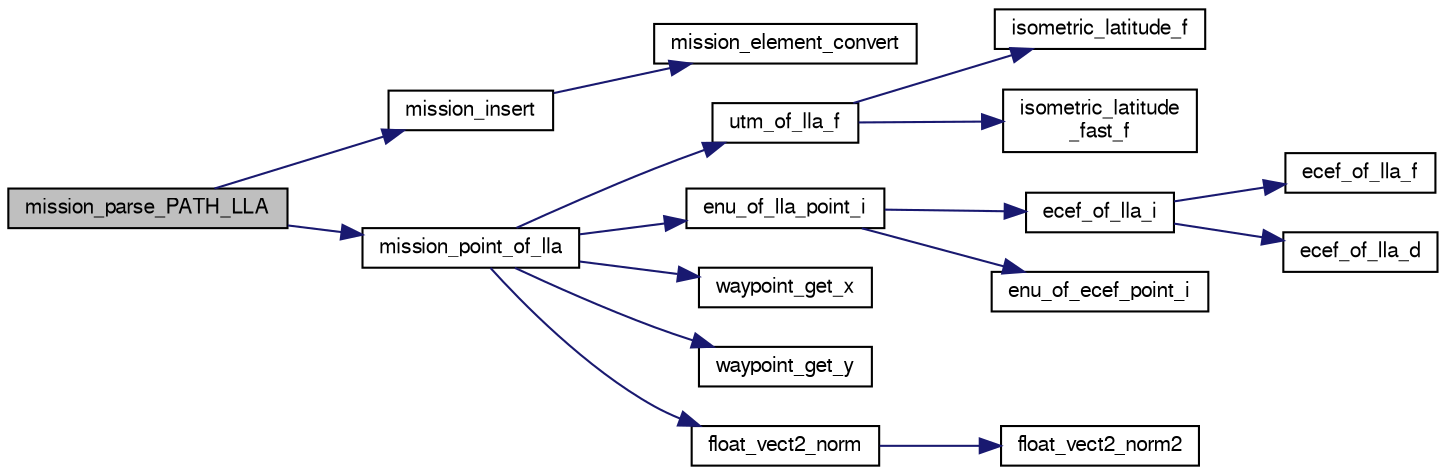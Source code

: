digraph "mission_parse_PATH_LLA"
{
  edge [fontname="FreeSans",fontsize="10",labelfontname="FreeSans",labelfontsize="10"];
  node [fontname="FreeSans",fontsize="10",shape=record];
  rankdir="LR";
  Node1 [label="mission_parse_PATH_LLA",height=0.2,width=0.4,color="black", fillcolor="grey75", style="filled", fontcolor="black"];
  Node1 -> Node2 [color="midnightblue",fontsize="10",style="solid",fontname="FreeSans"];
  Node2 [label="mission_insert",height=0.2,width=0.4,color="black", fillcolor="white", style="filled",URL="$mission__common_8c.html#a31b2a2265d6533f3d4f408b82cf99f95",tooltip="Insert a mission element according to the insertion mode. "];
  Node2 -> Node3 [color="midnightblue",fontsize="10",style="solid",fontname="FreeSans"];
  Node3 [label="mission_element_convert",height=0.2,width=0.4,color="black", fillcolor="white", style="filled",URL="$mission__common_8c.html#a7102be183680d1bf29c5da57ee31f852",tooltip="Convert mission element&#39;s points format if needed. "];
  Node1 -> Node4 [color="midnightblue",fontsize="10",style="solid",fontname="FreeSans"];
  Node4 [label="mission_point_of_lla",height=0.2,width=0.4,color="black", fillcolor="white", style="filled",URL="$mission__common_8h.html#a7acc766194f30b5ae4c48a0b2addbb9f",tooltip="Get the ENU component of LLA mission point This function is firmware specific. "];
  Node4 -> Node5 [color="midnightblue",fontsize="10",style="solid",fontname="FreeSans"];
  Node5 [label="utm_of_lla_f",height=0.2,width=0.4,color="black", fillcolor="white", style="filled",URL="$pprz__geodetic__float_8c.html#af99d4775df518f30b741b49c26eceedd"];
  Node5 -> Node6 [color="midnightblue",fontsize="10",style="solid",fontname="FreeSans"];
  Node6 [label="isometric_latitude_f",height=0.2,width=0.4,color="black", fillcolor="white", style="filled",URL="$pprz__geodetic__float_8c.html#a25c5bd31de0ea0d0caf14a0d217ad3ea"];
  Node5 -> Node7 [color="midnightblue",fontsize="10",style="solid",fontname="FreeSans"];
  Node7 [label="isometric_latitude\l_fast_f",height=0.2,width=0.4,color="black", fillcolor="white", style="filled",URL="$pprz__geodetic__float_8c.html#a21ea1b369f7d4abd984fb89c488dde24"];
  Node4 -> Node8 [color="midnightblue",fontsize="10",style="solid",fontname="FreeSans"];
  Node8 [label="enu_of_lla_point_i",height=0.2,width=0.4,color="black", fillcolor="white", style="filled",URL="$group__math__geodetic__int.html#gab462d1e8278e0dd9cbc9ff463cde8f5e",tooltip="Convert a point from LLA to local ENU. "];
  Node8 -> Node9 [color="midnightblue",fontsize="10",style="solid",fontname="FreeSans"];
  Node9 [label="ecef_of_lla_i",height=0.2,width=0.4,color="black", fillcolor="white", style="filled",URL="$group__math__geodetic__int.html#ga386f7bf340618bf1454ca2a3b5086100",tooltip="Convert a LLA to ECEF. "];
  Node9 -> Node10 [color="midnightblue",fontsize="10",style="solid",fontname="FreeSans"];
  Node10 [label="ecef_of_lla_f",height=0.2,width=0.4,color="black", fillcolor="white", style="filled",URL="$pprz__geodetic__float_8c.html#a65bc5ba8b61d014ca659035759cc001c"];
  Node9 -> Node11 [color="midnightblue",fontsize="10",style="solid",fontname="FreeSans"];
  Node11 [label="ecef_of_lla_d",height=0.2,width=0.4,color="black", fillcolor="white", style="filled",URL="$group__math__geodetic__double.html#gae6608c48696daebf3382f08e655028d9"];
  Node8 -> Node12 [color="midnightblue",fontsize="10",style="solid",fontname="FreeSans"];
  Node12 [label="enu_of_ecef_point_i",height=0.2,width=0.4,color="black", fillcolor="white", style="filled",URL="$group__math__geodetic__int.html#ga85bcbfc73a43b120465422ec55647573",tooltip="Convert a point from ECEF to local ENU. "];
  Node4 -> Node13 [color="midnightblue",fontsize="10",style="solid",fontname="FreeSans"];
  Node13 [label="waypoint_get_x",height=0.2,width=0.4,color="black", fillcolor="white", style="filled",URL="$nav_2waypoints_8c.html#a62061108340141e0fda55b7c0d8f0145",tooltip="Get X/East coordinate of waypoint in meters. "];
  Node4 -> Node14 [color="midnightblue",fontsize="10",style="solid",fontname="FreeSans"];
  Node14 [label="waypoint_get_y",height=0.2,width=0.4,color="black", fillcolor="white", style="filled",URL="$nav_2waypoints_8c.html#ab6dc3af2d184a91218a1fe7f02b858bc",tooltip="Get Y/North coordinate of waypoint in meters. "];
  Node4 -> Node15 [color="midnightblue",fontsize="10",style="solid",fontname="FreeSans"];
  Node15 [label="float_vect2_norm",height=0.2,width=0.4,color="black", fillcolor="white", style="filled",URL="$group__math__algebra__float.html#gaa582daa9c1806cc8bfe7638a54a198da"];
  Node15 -> Node16 [color="midnightblue",fontsize="10",style="solid",fontname="FreeSans"];
  Node16 [label="float_vect2_norm2",height=0.2,width=0.4,color="black", fillcolor="white", style="filled",URL="$group__math__algebra__float.html#ga1625b9e38f01ac161fa80555647c77d8"];
}
